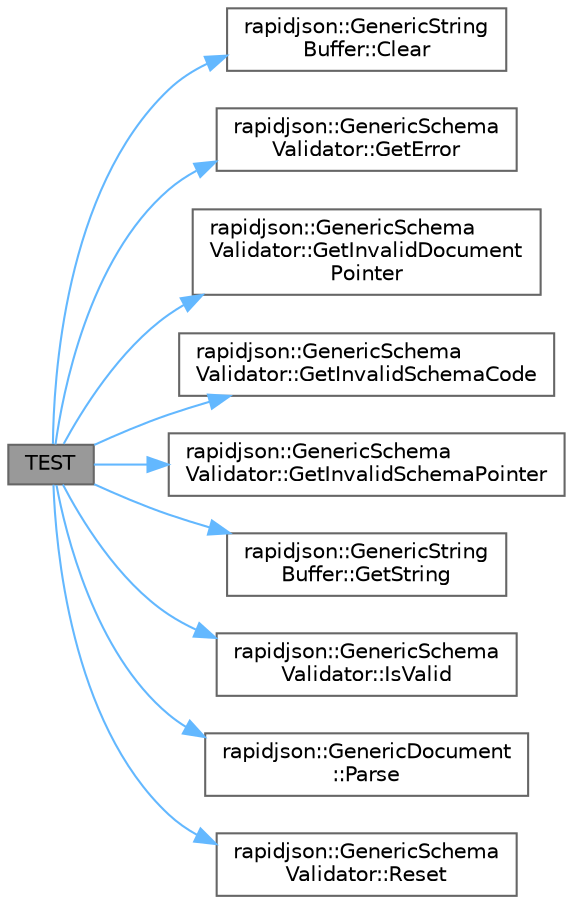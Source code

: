 digraph "TEST"
{
 // LATEX_PDF_SIZE
  bgcolor="transparent";
  edge [fontname=Helvetica,fontsize=10,labelfontname=Helvetica,labelfontsize=10];
  node [fontname=Helvetica,fontsize=10,shape=box,height=0.2,width=0.4];
  rankdir="LR";
  Node1 [id="Node000001",label="TEST",height=0.2,width=0.4,color="gray40", fillcolor="grey60", style="filled", fontcolor="black",tooltip=" "];
  Node1 -> Node2 [id="edge1_Node000001_Node000002",color="steelblue1",style="solid",tooltip=" "];
  Node2 [id="Node000002",label="rapidjson::GenericString\lBuffer::Clear",height=0.2,width=0.4,color="grey40", fillcolor="white", style="filled",URL="$classrapidjson_1_1_generic_string_buffer.html#a614af5a72984c88bd5a65e2bc233d310",tooltip=" "];
  Node1 -> Node3 [id="edge2_Node000001_Node000003",color="steelblue1",style="solid",tooltip=" "];
  Node3 [id="Node000003",label="rapidjson::GenericSchema\lValidator::GetError",height=0.2,width=0.4,color="grey40", fillcolor="white", style="filled",URL="$classrapidjson_1_1_generic_schema_validator.html#a8c1c15cd52643a47e349126e9ad9b404",tooltip="End of Implementation of ISchemaValidator."];
  Node1 -> Node4 [id="edge3_Node000001_Node000004",color="steelblue1",style="solid",tooltip=" "];
  Node4 [id="Node000004",label="rapidjson::GenericSchema\lValidator::GetInvalidDocument\lPointer",height=0.2,width=0.4,color="grey40", fillcolor="white", style="filled",URL="$classrapidjson_1_1_generic_schema_validator.html#a60dfb4a89593c8d3ca4c89a6202feb52",tooltip="Gets the JSON pointer pointed to the invalid value."];
  Node1 -> Node5 [id="edge4_Node000001_Node000005",color="steelblue1",style="solid",tooltip=" "];
  Node5 [id="Node000005",label="rapidjson::GenericSchema\lValidator::GetInvalidSchemaCode",height=0.2,width=0.4,color="grey40", fillcolor="white", style="filled",URL="$classrapidjson_1_1_generic_schema_validator.html#a317d19322b003b8f4b87cad467775029",tooltip="Gets the error code of invalid schema."];
  Node1 -> Node6 [id="edge5_Node000001_Node000006",color="steelblue1",style="solid",tooltip=" "];
  Node6 [id="Node000006",label="rapidjson::GenericSchema\lValidator::GetInvalidSchemaPointer",height=0.2,width=0.4,color="grey40", fillcolor="white", style="filled",URL="$classrapidjson_1_1_generic_schema_validator.html#a3238efb9d9144c2d6577362d8dc5f61b",tooltip="Gets the JSON pointer pointed to the invalid schema."];
  Node1 -> Node7 [id="edge6_Node000001_Node000007",color="steelblue1",style="solid",tooltip=" "];
  Node7 [id="Node000007",label="rapidjson::GenericString\lBuffer::GetString",height=0.2,width=0.4,color="grey40", fillcolor="white", style="filled",URL="$classrapidjson_1_1_generic_string_buffer.html#a138330b64d530a2c35f702d4e207ac2f",tooltip=" "];
  Node1 -> Node8 [id="edge7_Node000001_Node000008",color="steelblue1",style="solid",tooltip=" "];
  Node8 [id="Node000008",label="rapidjson::GenericSchema\lValidator::IsValid",height=0.2,width=0.4,color="grey40", fillcolor="white", style="filled",URL="$classrapidjson_1_1_generic_schema_validator.html#ad32a9ad31dbb588edaaf038ab053275b",tooltip=" "];
  Node1 -> Node9 [id="edge8_Node000001_Node000009",color="steelblue1",style="solid",tooltip=" "];
  Node9 [id="Node000009",label="rapidjson::GenericDocument\l::Parse",height=0.2,width=0.4,color="grey40", fillcolor="white", style="filled",URL="$classrapidjson_1_1_generic_document.html#aa54ac886c9e93102216c4e1b4126cb76",tooltip="Parse JSON text from a read-only string (with Encoding conversion)"];
  Node1 -> Node10 [id="edge9_Node000001_Node000010",color="steelblue1",style="solid",tooltip=" "];
  Node10 [id="Node000010",label="rapidjson::GenericSchema\lValidator::Reset",height=0.2,width=0.4,color="grey40", fillcolor="white", style="filled",URL="$classrapidjson_1_1_generic_schema_validator.html#afe6cd0d9088a1d4cf8100c0efc9f76fc",tooltip="Reset the internal states."];
}
